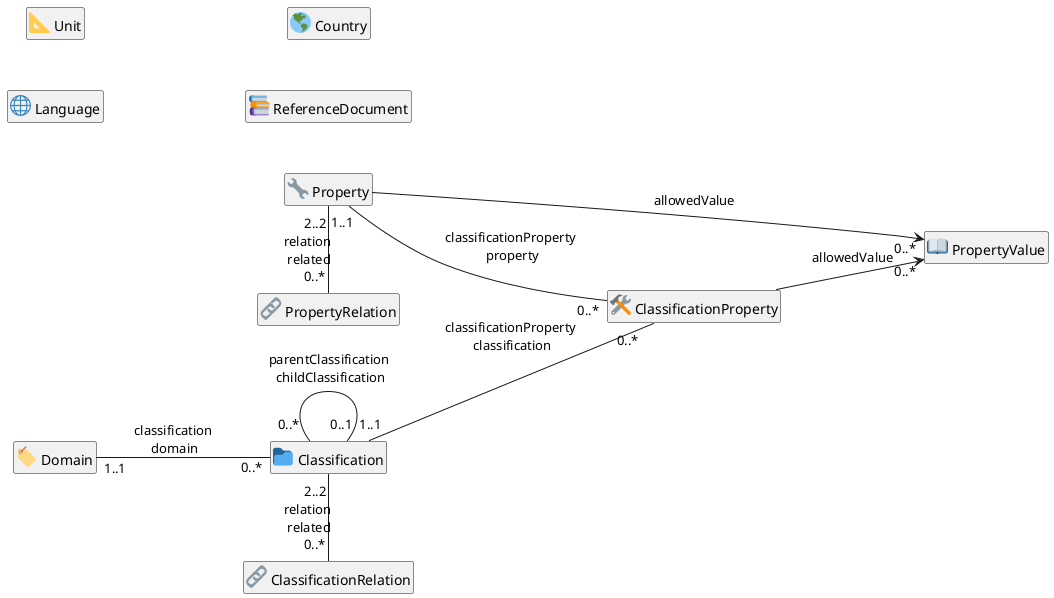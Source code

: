 @startuml
hide empty members
hide circle
left to right direction
skinparam nodesep 50

class "<:triangular_ruler:> Unit" as Unit
class "<:globe_with_meridians:> Language" as Language
class "<:earth_americas:> Country" as Country
class "<:books:> ReferenceDocument" as ReferenceDocument
class "<:label:> Domain" as Domain
class "<:file_folder:> Classification" as Classification
class "<:wrench:> Property" as Property
class "<:link:> PropertyRelation" as PropertyRelation
class "<:link:> ClassificationRelation" as ClassificationRelation
class "<:hammer_and_wrench:> ClassificationProperty" as ClassificationProperty
class "<:book:> PropertyValue" as PropertyValue
Domain                     "1..1" -d-  "0..*" Classification             : classification\n domain
Classification             "1..1" -d-  "0..*" ClassificationProperty     : classificationProperty\n classification
Classification             "0..*" -d-  "0..1" Classification             : parentClassification\n childClassification
Classification             "2..2" -r-  "0..*" ClassificationRelation     : relation\n related
Property                   "1..1" -d-  "0..*" ClassificationProperty     : classificationProperty\n property
Property                   "2..2" -r-  "0..*" PropertyRelation           : relation\n related
Property                          -d-> "0..*" PropertyValue              : allowedValue
ClassificationProperty            -d-> "0..*" PropertyValue              : allowedValue
@enduml
